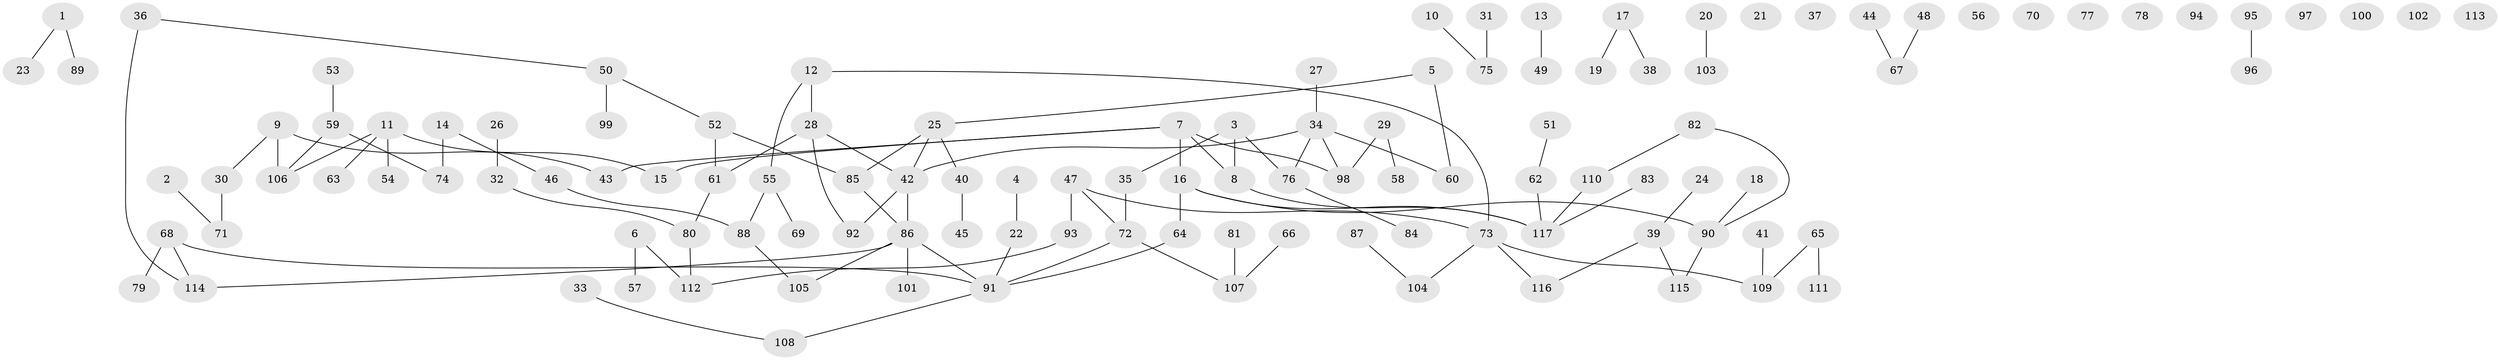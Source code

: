 // coarse degree distribution, {1: 0.3333333333333333, 4: 0.08641975308641975, 3: 0.09876543209876543, 6: 0.024691358024691357, 5: 0.037037037037037035, 0: 0.1728395061728395, 2: 0.2222222222222222, 7: 0.024691358024691357}
// Generated by graph-tools (version 1.1) at 2025/41/03/06/25 10:41:20]
// undirected, 117 vertices, 115 edges
graph export_dot {
graph [start="1"]
  node [color=gray90,style=filled];
  1;
  2;
  3;
  4;
  5;
  6;
  7;
  8;
  9;
  10;
  11;
  12;
  13;
  14;
  15;
  16;
  17;
  18;
  19;
  20;
  21;
  22;
  23;
  24;
  25;
  26;
  27;
  28;
  29;
  30;
  31;
  32;
  33;
  34;
  35;
  36;
  37;
  38;
  39;
  40;
  41;
  42;
  43;
  44;
  45;
  46;
  47;
  48;
  49;
  50;
  51;
  52;
  53;
  54;
  55;
  56;
  57;
  58;
  59;
  60;
  61;
  62;
  63;
  64;
  65;
  66;
  67;
  68;
  69;
  70;
  71;
  72;
  73;
  74;
  75;
  76;
  77;
  78;
  79;
  80;
  81;
  82;
  83;
  84;
  85;
  86;
  87;
  88;
  89;
  90;
  91;
  92;
  93;
  94;
  95;
  96;
  97;
  98;
  99;
  100;
  101;
  102;
  103;
  104;
  105;
  106;
  107;
  108;
  109;
  110;
  111;
  112;
  113;
  114;
  115;
  116;
  117;
  1 -- 23;
  1 -- 89;
  2 -- 71;
  3 -- 8;
  3 -- 35;
  3 -- 76;
  4 -- 22;
  5 -- 25;
  5 -- 60;
  6 -- 57;
  6 -- 112;
  7 -- 8;
  7 -- 15;
  7 -- 16;
  7 -- 43;
  7 -- 98;
  8 -- 117;
  9 -- 30;
  9 -- 43;
  9 -- 106;
  10 -- 75;
  11 -- 15;
  11 -- 54;
  11 -- 63;
  11 -- 106;
  12 -- 28;
  12 -- 55;
  12 -- 73;
  13 -- 49;
  14 -- 46;
  14 -- 74;
  16 -- 64;
  16 -- 90;
  16 -- 117;
  17 -- 19;
  17 -- 38;
  18 -- 90;
  20 -- 103;
  22 -- 91;
  24 -- 39;
  25 -- 40;
  25 -- 42;
  25 -- 85;
  26 -- 32;
  27 -- 34;
  28 -- 42;
  28 -- 61;
  28 -- 92;
  29 -- 58;
  29 -- 98;
  30 -- 71;
  31 -- 75;
  32 -- 80;
  33 -- 108;
  34 -- 42;
  34 -- 60;
  34 -- 76;
  34 -- 98;
  35 -- 72;
  36 -- 50;
  36 -- 114;
  39 -- 115;
  39 -- 116;
  40 -- 45;
  41 -- 109;
  42 -- 86;
  42 -- 92;
  44 -- 67;
  46 -- 88;
  47 -- 72;
  47 -- 73;
  47 -- 93;
  48 -- 67;
  50 -- 52;
  50 -- 99;
  51 -- 62;
  52 -- 61;
  52 -- 85;
  53 -- 59;
  55 -- 69;
  55 -- 88;
  59 -- 74;
  59 -- 106;
  61 -- 80;
  62 -- 117;
  64 -- 91;
  65 -- 109;
  65 -- 111;
  66 -- 107;
  68 -- 79;
  68 -- 91;
  68 -- 114;
  72 -- 91;
  72 -- 107;
  73 -- 104;
  73 -- 109;
  73 -- 116;
  76 -- 84;
  80 -- 112;
  81 -- 107;
  82 -- 90;
  82 -- 110;
  83 -- 117;
  85 -- 86;
  86 -- 91;
  86 -- 101;
  86 -- 105;
  86 -- 114;
  87 -- 104;
  88 -- 105;
  90 -- 115;
  91 -- 108;
  93 -- 112;
  95 -- 96;
  110 -- 117;
}
